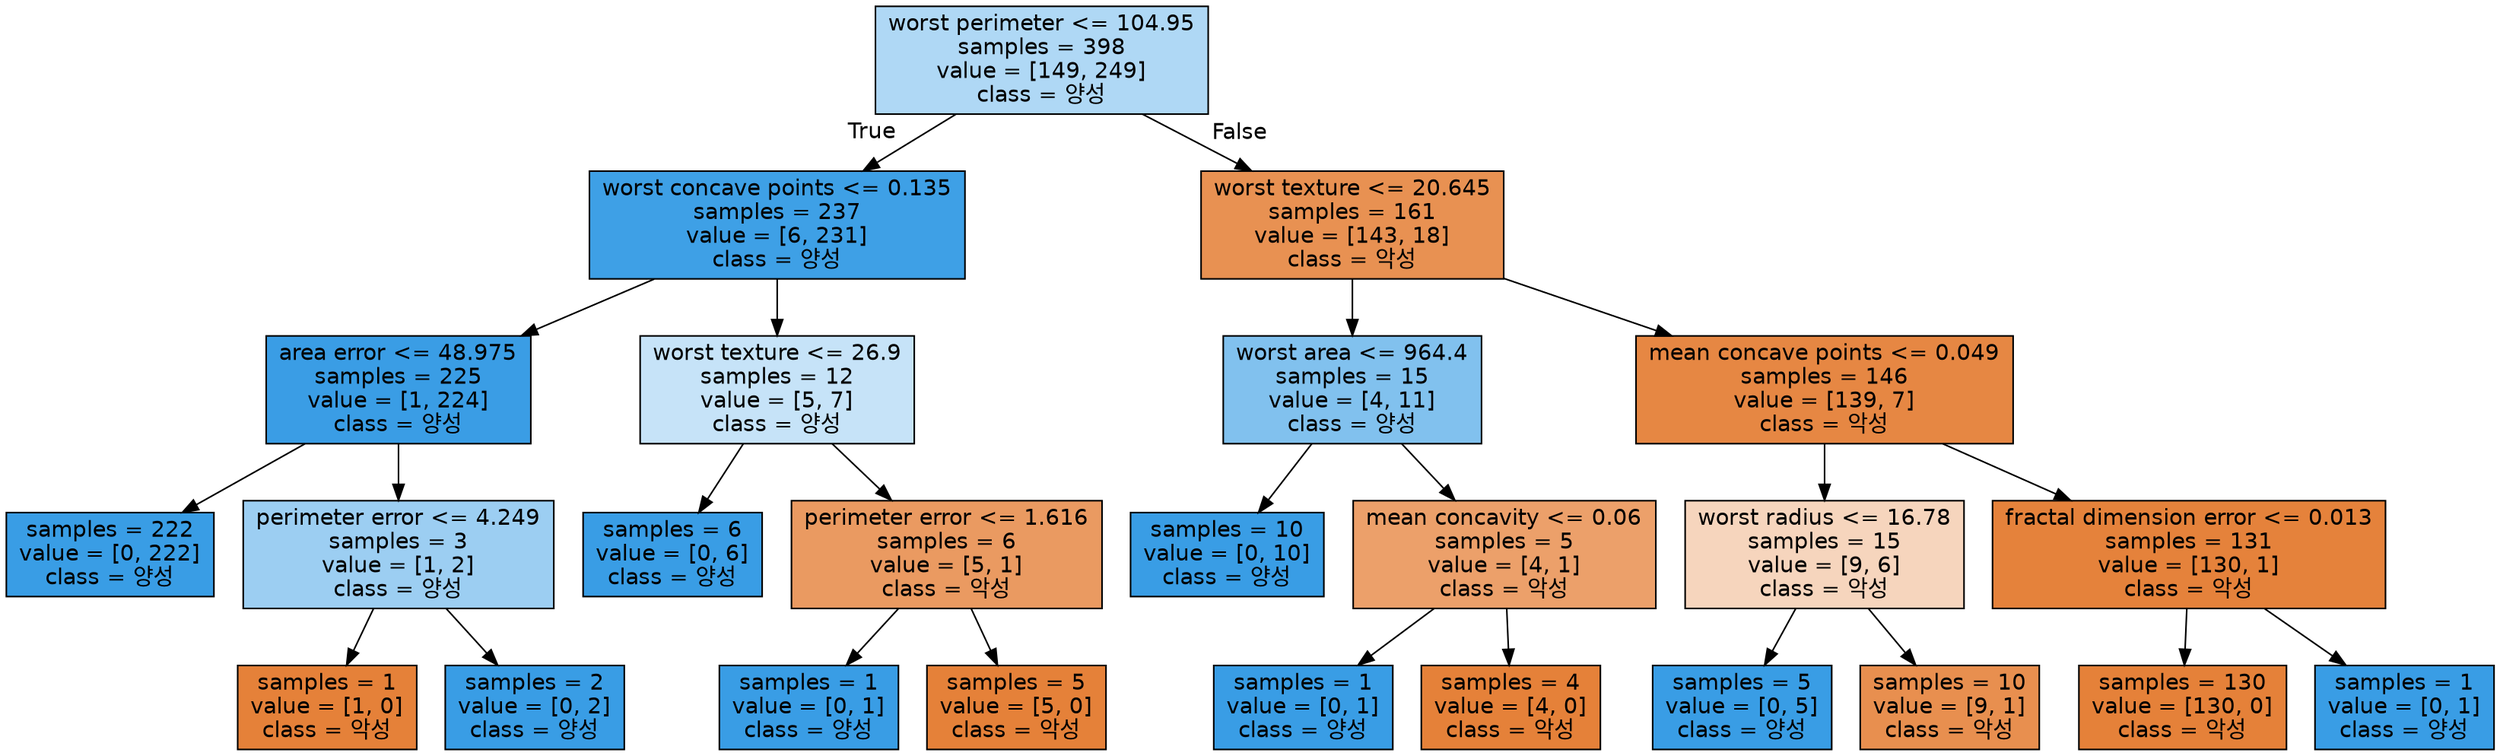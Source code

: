 digraph Tree {
node [shape=box, style="filled", color="black", fontname="helvetica"] ;
edge [fontname="helvetica"] ;
0 [label="worst perimeter <= 104.95\nsamples = 398\nvalue = [149, 249]\nclass = 양성", fillcolor="#afd8f5"] ;
1 [label="worst concave points <= 0.135\nsamples = 237\nvalue = [6, 231]\nclass = 양성", fillcolor="#3ea0e6"] ;
0 -> 1 [labeldistance=2.5, labelangle=45, headlabel="True"] ;
2 [label="area error <= 48.975\nsamples = 225\nvalue = [1, 224]\nclass = 양성", fillcolor="#3a9de5"] ;
1 -> 2 ;
3 [label="samples = 222\nvalue = [0, 222]\nclass = 양성", fillcolor="#399de5"] ;
2 -> 3 ;
4 [label="perimeter error <= 4.249\nsamples = 3\nvalue = [1, 2]\nclass = 양성", fillcolor="#9ccef2"] ;
2 -> 4 ;
5 [label="samples = 1\nvalue = [1, 0]\nclass = 악성", fillcolor="#e58139"] ;
4 -> 5 ;
6 [label="samples = 2\nvalue = [0, 2]\nclass = 양성", fillcolor="#399de5"] ;
4 -> 6 ;
7 [label="worst texture <= 26.9\nsamples = 12\nvalue = [5, 7]\nclass = 양성", fillcolor="#c6e3f8"] ;
1 -> 7 ;
8 [label="samples = 6\nvalue = [0, 6]\nclass = 양성", fillcolor="#399de5"] ;
7 -> 8 ;
9 [label="perimeter error <= 1.616\nsamples = 6\nvalue = [5, 1]\nclass = 악성", fillcolor="#ea9a61"] ;
7 -> 9 ;
10 [label="samples = 1\nvalue = [0, 1]\nclass = 양성", fillcolor="#399de5"] ;
9 -> 10 ;
11 [label="samples = 5\nvalue = [5, 0]\nclass = 악성", fillcolor="#e58139"] ;
9 -> 11 ;
12 [label="worst texture <= 20.645\nsamples = 161\nvalue = [143, 18]\nclass = 악성", fillcolor="#e89152"] ;
0 -> 12 [labeldistance=2.5, labelangle=-45, headlabel="False"] ;
13 [label="worst area <= 964.4\nsamples = 15\nvalue = [4, 11]\nclass = 양성", fillcolor="#81c1ee"] ;
12 -> 13 ;
14 [label="samples = 10\nvalue = [0, 10]\nclass = 양성", fillcolor="#399de5"] ;
13 -> 14 ;
15 [label="mean concavity <= 0.06\nsamples = 5\nvalue = [4, 1]\nclass = 악성", fillcolor="#eca06a"] ;
13 -> 15 ;
16 [label="samples = 1\nvalue = [0, 1]\nclass = 양성", fillcolor="#399de5"] ;
15 -> 16 ;
17 [label="samples = 4\nvalue = [4, 0]\nclass = 악성", fillcolor="#e58139"] ;
15 -> 17 ;
18 [label="mean concave points <= 0.049\nsamples = 146\nvalue = [139, 7]\nclass = 악성", fillcolor="#e68743"] ;
12 -> 18 ;
19 [label="worst radius <= 16.78\nsamples = 15\nvalue = [9, 6]\nclass = 악성", fillcolor="#f6d5bd"] ;
18 -> 19 ;
20 [label="samples = 5\nvalue = [0, 5]\nclass = 양성", fillcolor="#399de5"] ;
19 -> 20 ;
21 [label="samples = 10\nvalue = [9, 1]\nclass = 악성", fillcolor="#e88f4f"] ;
19 -> 21 ;
22 [label="fractal dimension error <= 0.013\nsamples = 131\nvalue = [130, 1]\nclass = 악성", fillcolor="#e5823b"] ;
18 -> 22 ;
23 [label="samples = 130\nvalue = [130, 0]\nclass = 악성", fillcolor="#e58139"] ;
22 -> 23 ;
24 [label="samples = 1\nvalue = [0, 1]\nclass = 양성", fillcolor="#399de5"] ;
22 -> 24 ;
}